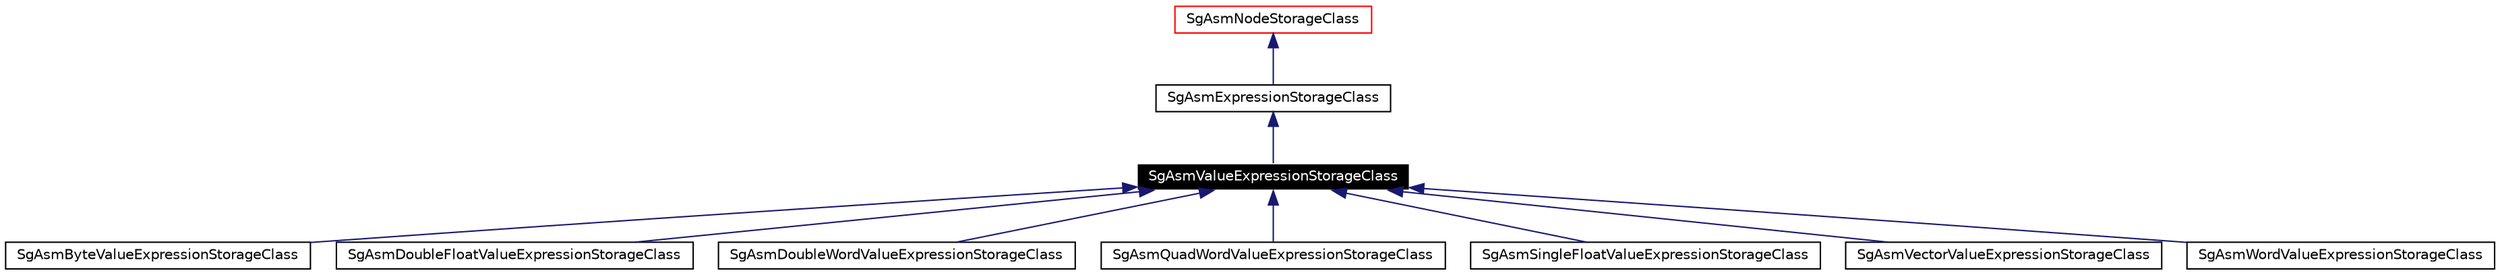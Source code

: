 digraph G
{
  edge [fontname="Helvetica",fontsize=10,labelfontname="Helvetica",labelfontsize=10];
  node [fontname="Helvetica",fontsize=10,shape=record];
  Node1 [label="SgAsmValueExpressionStorageClass",height=0.2,width=0.4,color="white", fillcolor="black", style="filled" fontcolor="white"];
  Node2 -> Node1 [dir=back,color="midnightblue",fontsize=10,style="solid",fontname="Helvetica"];
  Node2 [label="SgAsmExpressionStorageClass",height=0.2,width=0.4,color="black",URL="$classSgAsmExpressionStorageClass.html"];
  Node3 -> Node2 [dir=back,color="midnightblue",fontsize=10,style="solid",fontname="Helvetica"];
  Node3 [label="SgAsmNodeStorageClass",height=0.2,width=0.4,color="red",URL="$classSgAsmNodeStorageClass.html"];
  Node1 -> Node4 [dir=back,color="midnightblue",fontsize=10,style="solid",fontname="Helvetica"];
  Node4 [label="SgAsmByteValueExpressionStorageClass",height=0.2,width=0.4,color="black",URL="$classSgAsmByteValueExpressionStorageClass.html"];
  Node1 -> Node5 [dir=back,color="midnightblue",fontsize=10,style="solid",fontname="Helvetica"];
  Node5 [label="SgAsmDoubleFloatValueExpressionStorageClass",height=0.2,width=0.4,color="black",URL="$classSgAsmDoubleFloatValueExpressionStorageClass.html"];
  Node1 -> Node6 [dir=back,color="midnightblue",fontsize=10,style="solid",fontname="Helvetica"];
  Node6 [label="SgAsmDoubleWordValueExpressionStorageClass",height=0.2,width=0.4,color="black",URL="$classSgAsmDoubleWordValueExpressionStorageClass.html"];
  Node1 -> Node7 [dir=back,color="midnightblue",fontsize=10,style="solid",fontname="Helvetica"];
  Node7 [label="SgAsmQuadWordValueExpressionStorageClass",height=0.2,width=0.4,color="black",URL="$classSgAsmQuadWordValueExpressionStorageClass.html"];
  Node1 -> Node8 [dir=back,color="midnightblue",fontsize=10,style="solid",fontname="Helvetica"];
  Node8 [label="SgAsmSingleFloatValueExpressionStorageClass",height=0.2,width=0.4,color="black",URL="$classSgAsmSingleFloatValueExpressionStorageClass.html"];
  Node1 -> Node9 [dir=back,color="midnightblue",fontsize=10,style="solid",fontname="Helvetica"];
  Node9 [label="SgAsmVectorValueExpressionStorageClass",height=0.2,width=0.4,color="black",URL="$classSgAsmVectorValueExpressionStorageClass.html"];
  Node1 -> Node10 [dir=back,color="midnightblue",fontsize=10,style="solid",fontname="Helvetica"];
  Node10 [label="SgAsmWordValueExpressionStorageClass",height=0.2,width=0.4,color="black",URL="$classSgAsmWordValueExpressionStorageClass.html"];
}
